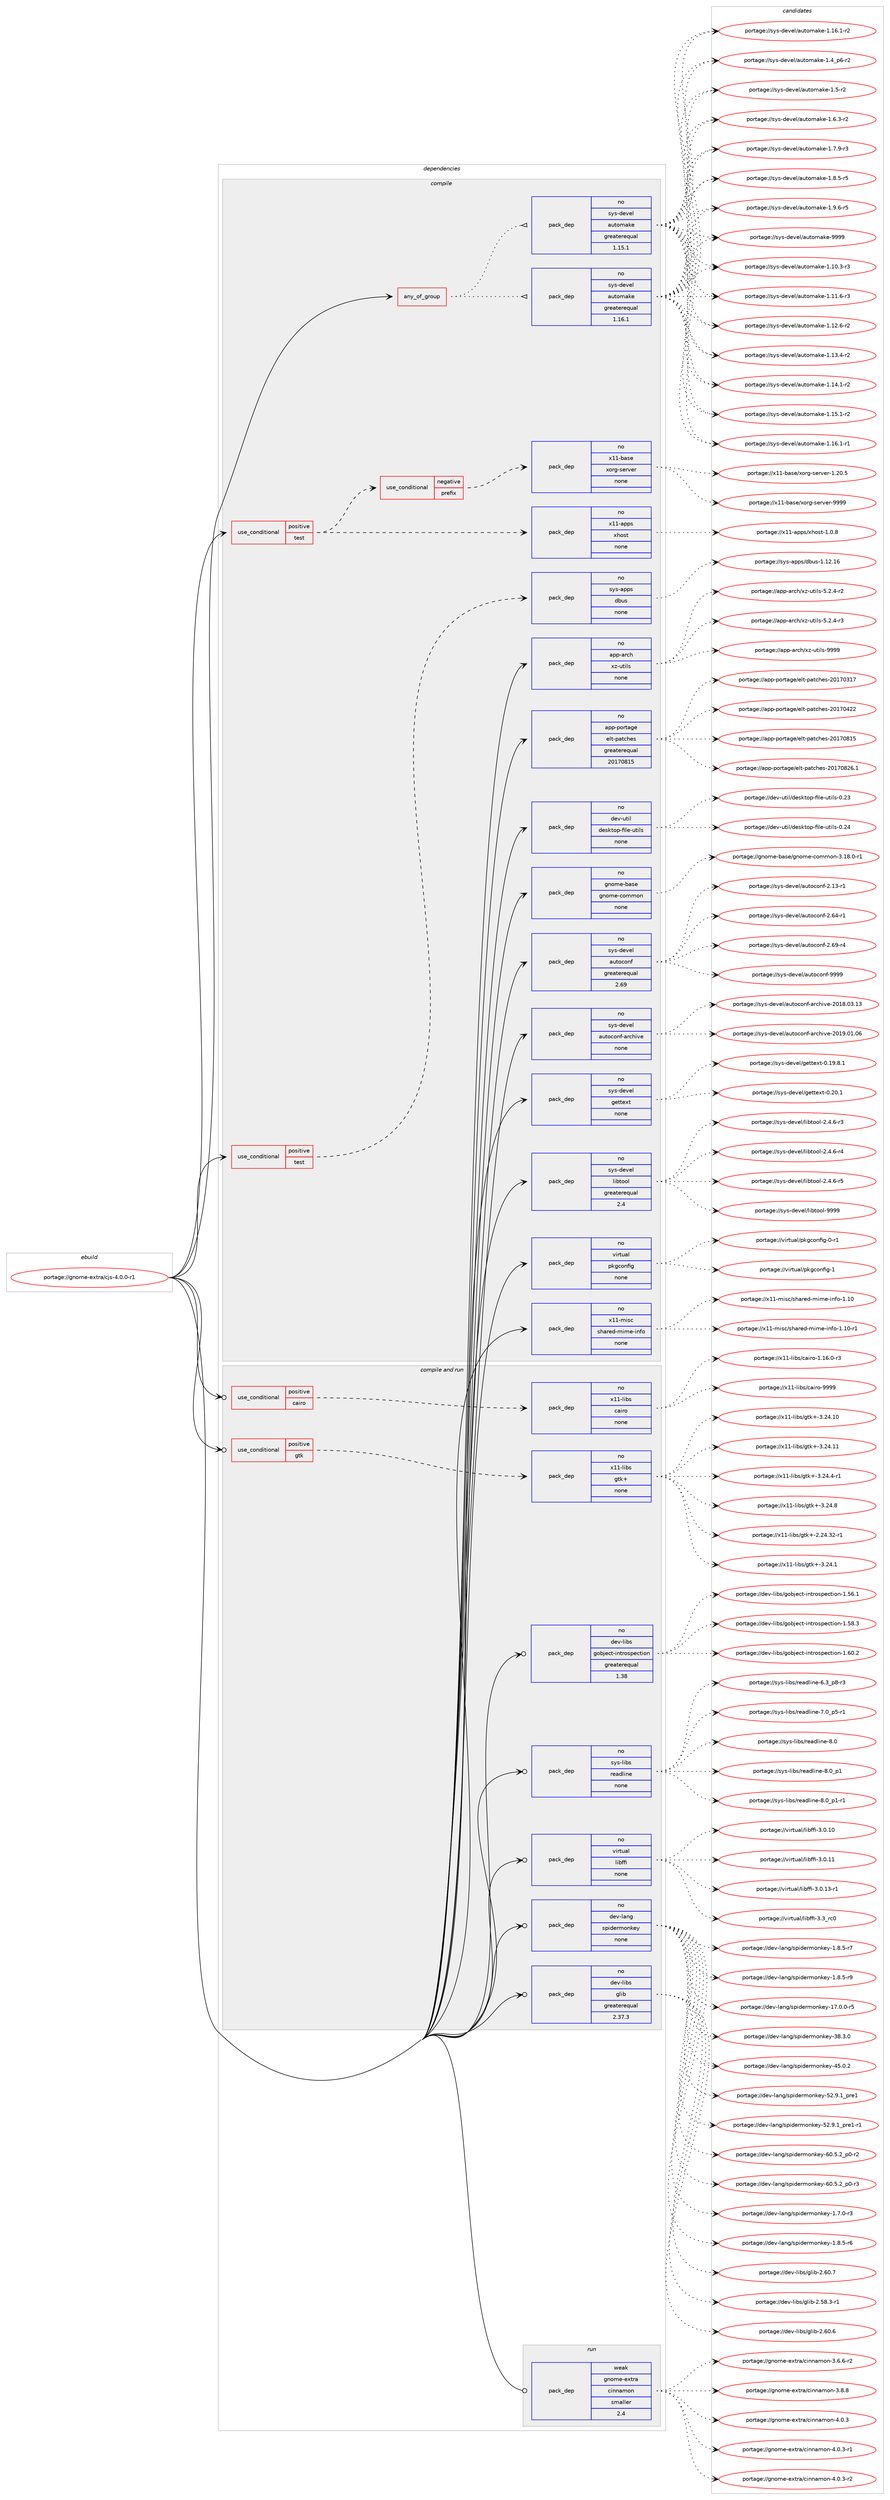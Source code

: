 digraph prolog {

# *************
# Graph options
# *************

newrank=true;
concentrate=true;
compound=true;
graph [rankdir=LR,fontname=Helvetica,fontsize=10,ranksep=1.5];#, ranksep=2.5, nodesep=0.2];
edge  [arrowhead=vee];
node  [fontname=Helvetica,fontsize=10];

# **********
# The ebuild
# **********

subgraph cluster_leftcol {
color=gray;
rank=same;
label=<<i>ebuild</i>>;
id [label="portage://gnome-extra/cjs-4.0.0-r1", color=red, width=4, href="../gnome-extra/cjs-4.0.0-r1.svg"];
}

# ****************
# The dependencies
# ****************

subgraph cluster_midcol {
color=gray;
label=<<i>dependencies</i>>;
subgraph cluster_compile {
fillcolor="#eeeeee";
style=filled;
label=<<i>compile</i>>;
subgraph any4018 {
dependency281066 [label=<<TABLE BORDER="0" CELLBORDER="1" CELLSPACING="0" CELLPADDING="4"><TR><TD CELLPADDING="10">any_of_group</TD></TR></TABLE>>, shape=none, color=red];subgraph pack202562 {
dependency281067 [label=<<TABLE BORDER="0" CELLBORDER="1" CELLSPACING="0" CELLPADDING="4" WIDTH="220"><TR><TD ROWSPAN="6" CELLPADDING="30">pack_dep</TD></TR><TR><TD WIDTH="110">no</TD></TR><TR><TD>sys-devel</TD></TR><TR><TD>automake</TD></TR><TR><TD>greaterequal</TD></TR><TR><TD>1.16.1</TD></TR></TABLE>>, shape=none, color=blue];
}
dependency281066:e -> dependency281067:w [weight=20,style="dotted",arrowhead="oinv"];
subgraph pack202563 {
dependency281068 [label=<<TABLE BORDER="0" CELLBORDER="1" CELLSPACING="0" CELLPADDING="4" WIDTH="220"><TR><TD ROWSPAN="6" CELLPADDING="30">pack_dep</TD></TR><TR><TD WIDTH="110">no</TD></TR><TR><TD>sys-devel</TD></TR><TR><TD>automake</TD></TR><TR><TD>greaterequal</TD></TR><TR><TD>1.15.1</TD></TR></TABLE>>, shape=none, color=blue];
}
dependency281066:e -> dependency281068:w [weight=20,style="dotted",arrowhead="oinv"];
}
id:e -> dependency281066:w [weight=20,style="solid",arrowhead="vee"];
subgraph cond74397 {
dependency281069 [label=<<TABLE BORDER="0" CELLBORDER="1" CELLSPACING="0" CELLPADDING="4"><TR><TD ROWSPAN="3" CELLPADDING="10">use_conditional</TD></TR><TR><TD>positive</TD></TR><TR><TD>test</TD></TR></TABLE>>, shape=none, color=red];
subgraph cond74398 {
dependency281070 [label=<<TABLE BORDER="0" CELLBORDER="1" CELLSPACING="0" CELLPADDING="4"><TR><TD ROWSPAN="3" CELLPADDING="10">use_conditional</TD></TR><TR><TD>negative</TD></TR><TR><TD>prefix</TD></TR></TABLE>>, shape=none, color=red];
subgraph pack202564 {
dependency281071 [label=<<TABLE BORDER="0" CELLBORDER="1" CELLSPACING="0" CELLPADDING="4" WIDTH="220"><TR><TD ROWSPAN="6" CELLPADDING="30">pack_dep</TD></TR><TR><TD WIDTH="110">no</TD></TR><TR><TD>x11-base</TD></TR><TR><TD>xorg-server</TD></TR><TR><TD>none</TD></TR><TR><TD></TD></TR></TABLE>>, shape=none, color=blue];
}
dependency281070:e -> dependency281071:w [weight=20,style="dashed",arrowhead="vee"];
}
dependency281069:e -> dependency281070:w [weight=20,style="dashed",arrowhead="vee"];
subgraph pack202565 {
dependency281072 [label=<<TABLE BORDER="0" CELLBORDER="1" CELLSPACING="0" CELLPADDING="4" WIDTH="220"><TR><TD ROWSPAN="6" CELLPADDING="30">pack_dep</TD></TR><TR><TD WIDTH="110">no</TD></TR><TR><TD>x11-apps</TD></TR><TR><TD>xhost</TD></TR><TR><TD>none</TD></TR><TR><TD></TD></TR></TABLE>>, shape=none, color=blue];
}
dependency281069:e -> dependency281072:w [weight=20,style="dashed",arrowhead="vee"];
}
id:e -> dependency281069:w [weight=20,style="solid",arrowhead="vee"];
subgraph cond74399 {
dependency281073 [label=<<TABLE BORDER="0" CELLBORDER="1" CELLSPACING="0" CELLPADDING="4"><TR><TD ROWSPAN="3" CELLPADDING="10">use_conditional</TD></TR><TR><TD>positive</TD></TR><TR><TD>test</TD></TR></TABLE>>, shape=none, color=red];
subgraph pack202566 {
dependency281074 [label=<<TABLE BORDER="0" CELLBORDER="1" CELLSPACING="0" CELLPADDING="4" WIDTH="220"><TR><TD ROWSPAN="6" CELLPADDING="30">pack_dep</TD></TR><TR><TD WIDTH="110">no</TD></TR><TR><TD>sys-apps</TD></TR><TR><TD>dbus</TD></TR><TR><TD>none</TD></TR><TR><TD></TD></TR></TABLE>>, shape=none, color=blue];
}
dependency281073:e -> dependency281074:w [weight=20,style="dashed",arrowhead="vee"];
}
id:e -> dependency281073:w [weight=20,style="solid",arrowhead="vee"];
subgraph pack202567 {
dependency281075 [label=<<TABLE BORDER="0" CELLBORDER="1" CELLSPACING="0" CELLPADDING="4" WIDTH="220"><TR><TD ROWSPAN="6" CELLPADDING="30">pack_dep</TD></TR><TR><TD WIDTH="110">no</TD></TR><TR><TD>app-arch</TD></TR><TR><TD>xz-utils</TD></TR><TR><TD>none</TD></TR><TR><TD></TD></TR></TABLE>>, shape=none, color=blue];
}
id:e -> dependency281075:w [weight=20,style="solid",arrowhead="vee"];
subgraph pack202568 {
dependency281076 [label=<<TABLE BORDER="0" CELLBORDER="1" CELLSPACING="0" CELLPADDING="4" WIDTH="220"><TR><TD ROWSPAN="6" CELLPADDING="30">pack_dep</TD></TR><TR><TD WIDTH="110">no</TD></TR><TR><TD>app-portage</TD></TR><TR><TD>elt-patches</TD></TR><TR><TD>greaterequal</TD></TR><TR><TD>20170815</TD></TR></TABLE>>, shape=none, color=blue];
}
id:e -> dependency281076:w [weight=20,style="solid",arrowhead="vee"];
subgraph pack202569 {
dependency281077 [label=<<TABLE BORDER="0" CELLBORDER="1" CELLSPACING="0" CELLPADDING="4" WIDTH="220"><TR><TD ROWSPAN="6" CELLPADDING="30">pack_dep</TD></TR><TR><TD WIDTH="110">no</TD></TR><TR><TD>dev-util</TD></TR><TR><TD>desktop-file-utils</TD></TR><TR><TD>none</TD></TR><TR><TD></TD></TR></TABLE>>, shape=none, color=blue];
}
id:e -> dependency281077:w [weight=20,style="solid",arrowhead="vee"];
subgraph pack202570 {
dependency281078 [label=<<TABLE BORDER="0" CELLBORDER="1" CELLSPACING="0" CELLPADDING="4" WIDTH="220"><TR><TD ROWSPAN="6" CELLPADDING="30">pack_dep</TD></TR><TR><TD WIDTH="110">no</TD></TR><TR><TD>gnome-base</TD></TR><TR><TD>gnome-common</TD></TR><TR><TD>none</TD></TR><TR><TD></TD></TR></TABLE>>, shape=none, color=blue];
}
id:e -> dependency281078:w [weight=20,style="solid",arrowhead="vee"];
subgraph pack202571 {
dependency281079 [label=<<TABLE BORDER="0" CELLBORDER="1" CELLSPACING="0" CELLPADDING="4" WIDTH="220"><TR><TD ROWSPAN="6" CELLPADDING="30">pack_dep</TD></TR><TR><TD WIDTH="110">no</TD></TR><TR><TD>sys-devel</TD></TR><TR><TD>autoconf</TD></TR><TR><TD>greaterequal</TD></TR><TR><TD>2.69</TD></TR></TABLE>>, shape=none, color=blue];
}
id:e -> dependency281079:w [weight=20,style="solid",arrowhead="vee"];
subgraph pack202572 {
dependency281080 [label=<<TABLE BORDER="0" CELLBORDER="1" CELLSPACING="0" CELLPADDING="4" WIDTH="220"><TR><TD ROWSPAN="6" CELLPADDING="30">pack_dep</TD></TR><TR><TD WIDTH="110">no</TD></TR><TR><TD>sys-devel</TD></TR><TR><TD>autoconf-archive</TD></TR><TR><TD>none</TD></TR><TR><TD></TD></TR></TABLE>>, shape=none, color=blue];
}
id:e -> dependency281080:w [weight=20,style="solid",arrowhead="vee"];
subgraph pack202573 {
dependency281081 [label=<<TABLE BORDER="0" CELLBORDER="1" CELLSPACING="0" CELLPADDING="4" WIDTH="220"><TR><TD ROWSPAN="6" CELLPADDING="30">pack_dep</TD></TR><TR><TD WIDTH="110">no</TD></TR><TR><TD>sys-devel</TD></TR><TR><TD>gettext</TD></TR><TR><TD>none</TD></TR><TR><TD></TD></TR></TABLE>>, shape=none, color=blue];
}
id:e -> dependency281081:w [weight=20,style="solid",arrowhead="vee"];
subgraph pack202574 {
dependency281082 [label=<<TABLE BORDER="0" CELLBORDER="1" CELLSPACING="0" CELLPADDING="4" WIDTH="220"><TR><TD ROWSPAN="6" CELLPADDING="30">pack_dep</TD></TR><TR><TD WIDTH="110">no</TD></TR><TR><TD>sys-devel</TD></TR><TR><TD>libtool</TD></TR><TR><TD>greaterequal</TD></TR><TR><TD>2.4</TD></TR></TABLE>>, shape=none, color=blue];
}
id:e -> dependency281082:w [weight=20,style="solid",arrowhead="vee"];
subgraph pack202575 {
dependency281083 [label=<<TABLE BORDER="0" CELLBORDER="1" CELLSPACING="0" CELLPADDING="4" WIDTH="220"><TR><TD ROWSPAN="6" CELLPADDING="30">pack_dep</TD></TR><TR><TD WIDTH="110">no</TD></TR><TR><TD>virtual</TD></TR><TR><TD>pkgconfig</TD></TR><TR><TD>none</TD></TR><TR><TD></TD></TR></TABLE>>, shape=none, color=blue];
}
id:e -> dependency281083:w [weight=20,style="solid",arrowhead="vee"];
subgraph pack202576 {
dependency281084 [label=<<TABLE BORDER="0" CELLBORDER="1" CELLSPACING="0" CELLPADDING="4" WIDTH="220"><TR><TD ROWSPAN="6" CELLPADDING="30">pack_dep</TD></TR><TR><TD WIDTH="110">no</TD></TR><TR><TD>x11-misc</TD></TR><TR><TD>shared-mime-info</TD></TR><TR><TD>none</TD></TR><TR><TD></TD></TR></TABLE>>, shape=none, color=blue];
}
id:e -> dependency281084:w [weight=20,style="solid",arrowhead="vee"];
}
subgraph cluster_compileandrun {
fillcolor="#eeeeee";
style=filled;
label=<<i>compile and run</i>>;
subgraph cond74400 {
dependency281085 [label=<<TABLE BORDER="0" CELLBORDER="1" CELLSPACING="0" CELLPADDING="4"><TR><TD ROWSPAN="3" CELLPADDING="10">use_conditional</TD></TR><TR><TD>positive</TD></TR><TR><TD>cairo</TD></TR></TABLE>>, shape=none, color=red];
subgraph pack202577 {
dependency281086 [label=<<TABLE BORDER="0" CELLBORDER="1" CELLSPACING="0" CELLPADDING="4" WIDTH="220"><TR><TD ROWSPAN="6" CELLPADDING="30">pack_dep</TD></TR><TR><TD WIDTH="110">no</TD></TR><TR><TD>x11-libs</TD></TR><TR><TD>cairo</TD></TR><TR><TD>none</TD></TR><TR><TD></TD></TR></TABLE>>, shape=none, color=blue];
}
dependency281085:e -> dependency281086:w [weight=20,style="dashed",arrowhead="vee"];
}
id:e -> dependency281085:w [weight=20,style="solid",arrowhead="odotvee"];
subgraph cond74401 {
dependency281087 [label=<<TABLE BORDER="0" CELLBORDER="1" CELLSPACING="0" CELLPADDING="4"><TR><TD ROWSPAN="3" CELLPADDING="10">use_conditional</TD></TR><TR><TD>positive</TD></TR><TR><TD>gtk</TD></TR></TABLE>>, shape=none, color=red];
subgraph pack202578 {
dependency281088 [label=<<TABLE BORDER="0" CELLBORDER="1" CELLSPACING="0" CELLPADDING="4" WIDTH="220"><TR><TD ROWSPAN="6" CELLPADDING="30">pack_dep</TD></TR><TR><TD WIDTH="110">no</TD></TR><TR><TD>x11-libs</TD></TR><TR><TD>gtk+</TD></TR><TR><TD>none</TD></TR><TR><TD></TD></TR></TABLE>>, shape=none, color=blue];
}
dependency281087:e -> dependency281088:w [weight=20,style="dashed",arrowhead="vee"];
}
id:e -> dependency281087:w [weight=20,style="solid",arrowhead="odotvee"];
subgraph pack202579 {
dependency281089 [label=<<TABLE BORDER="0" CELLBORDER="1" CELLSPACING="0" CELLPADDING="4" WIDTH="220"><TR><TD ROWSPAN="6" CELLPADDING="30">pack_dep</TD></TR><TR><TD WIDTH="110">no</TD></TR><TR><TD>dev-lang</TD></TR><TR><TD>spidermonkey</TD></TR><TR><TD>none</TD></TR><TR><TD></TD></TR></TABLE>>, shape=none, color=blue];
}
id:e -> dependency281089:w [weight=20,style="solid",arrowhead="odotvee"];
subgraph pack202580 {
dependency281090 [label=<<TABLE BORDER="0" CELLBORDER="1" CELLSPACING="0" CELLPADDING="4" WIDTH="220"><TR><TD ROWSPAN="6" CELLPADDING="30">pack_dep</TD></TR><TR><TD WIDTH="110">no</TD></TR><TR><TD>dev-libs</TD></TR><TR><TD>glib</TD></TR><TR><TD>greaterequal</TD></TR><TR><TD>2.37.3</TD></TR></TABLE>>, shape=none, color=blue];
}
id:e -> dependency281090:w [weight=20,style="solid",arrowhead="odotvee"];
subgraph pack202581 {
dependency281091 [label=<<TABLE BORDER="0" CELLBORDER="1" CELLSPACING="0" CELLPADDING="4" WIDTH="220"><TR><TD ROWSPAN="6" CELLPADDING="30">pack_dep</TD></TR><TR><TD WIDTH="110">no</TD></TR><TR><TD>dev-libs</TD></TR><TR><TD>gobject-introspection</TD></TR><TR><TD>greaterequal</TD></TR><TR><TD>1.38</TD></TR></TABLE>>, shape=none, color=blue];
}
id:e -> dependency281091:w [weight=20,style="solid",arrowhead="odotvee"];
subgraph pack202582 {
dependency281092 [label=<<TABLE BORDER="0" CELLBORDER="1" CELLSPACING="0" CELLPADDING="4" WIDTH="220"><TR><TD ROWSPAN="6" CELLPADDING="30">pack_dep</TD></TR><TR><TD WIDTH="110">no</TD></TR><TR><TD>sys-libs</TD></TR><TR><TD>readline</TD></TR><TR><TD>none</TD></TR><TR><TD></TD></TR></TABLE>>, shape=none, color=blue];
}
id:e -> dependency281092:w [weight=20,style="solid",arrowhead="odotvee"];
subgraph pack202583 {
dependency281093 [label=<<TABLE BORDER="0" CELLBORDER="1" CELLSPACING="0" CELLPADDING="4" WIDTH="220"><TR><TD ROWSPAN="6" CELLPADDING="30">pack_dep</TD></TR><TR><TD WIDTH="110">no</TD></TR><TR><TD>virtual</TD></TR><TR><TD>libffi</TD></TR><TR><TD>none</TD></TR><TR><TD></TD></TR></TABLE>>, shape=none, color=blue];
}
id:e -> dependency281093:w [weight=20,style="solid",arrowhead="odotvee"];
}
subgraph cluster_run {
fillcolor="#eeeeee";
style=filled;
label=<<i>run</i>>;
subgraph pack202584 {
dependency281094 [label=<<TABLE BORDER="0" CELLBORDER="1" CELLSPACING="0" CELLPADDING="4" WIDTH="220"><TR><TD ROWSPAN="6" CELLPADDING="30">pack_dep</TD></TR><TR><TD WIDTH="110">weak</TD></TR><TR><TD>gnome-extra</TD></TR><TR><TD>cinnamon</TD></TR><TR><TD>smaller</TD></TR><TR><TD>2.4</TD></TR></TABLE>>, shape=none, color=blue];
}
id:e -> dependency281094:w [weight=20,style="solid",arrowhead="odot"];
}
}

# **************
# The candidates
# **************

subgraph cluster_choices {
rank=same;
color=gray;
label=<<i>candidates</i>>;

subgraph choice202562 {
color=black;
nodesep=1;
choiceportage11512111545100101118101108479711711611110997107101454946494846514511451 [label="portage://sys-devel/automake-1.10.3-r3", color=red, width=4,href="../sys-devel/automake-1.10.3-r3.svg"];
choiceportage11512111545100101118101108479711711611110997107101454946494946544511451 [label="portage://sys-devel/automake-1.11.6-r3", color=red, width=4,href="../sys-devel/automake-1.11.6-r3.svg"];
choiceportage11512111545100101118101108479711711611110997107101454946495046544511450 [label="portage://sys-devel/automake-1.12.6-r2", color=red, width=4,href="../sys-devel/automake-1.12.6-r2.svg"];
choiceportage11512111545100101118101108479711711611110997107101454946495146524511450 [label="portage://sys-devel/automake-1.13.4-r2", color=red, width=4,href="../sys-devel/automake-1.13.4-r2.svg"];
choiceportage11512111545100101118101108479711711611110997107101454946495246494511450 [label="portage://sys-devel/automake-1.14.1-r2", color=red, width=4,href="../sys-devel/automake-1.14.1-r2.svg"];
choiceportage11512111545100101118101108479711711611110997107101454946495346494511450 [label="portage://sys-devel/automake-1.15.1-r2", color=red, width=4,href="../sys-devel/automake-1.15.1-r2.svg"];
choiceportage11512111545100101118101108479711711611110997107101454946495446494511449 [label="portage://sys-devel/automake-1.16.1-r1", color=red, width=4,href="../sys-devel/automake-1.16.1-r1.svg"];
choiceportage11512111545100101118101108479711711611110997107101454946495446494511450 [label="portage://sys-devel/automake-1.16.1-r2", color=red, width=4,href="../sys-devel/automake-1.16.1-r2.svg"];
choiceportage115121115451001011181011084797117116111109971071014549465295112544511450 [label="portage://sys-devel/automake-1.4_p6-r2", color=red, width=4,href="../sys-devel/automake-1.4_p6-r2.svg"];
choiceportage11512111545100101118101108479711711611110997107101454946534511450 [label="portage://sys-devel/automake-1.5-r2", color=red, width=4,href="../sys-devel/automake-1.5-r2.svg"];
choiceportage115121115451001011181011084797117116111109971071014549465446514511450 [label="portage://sys-devel/automake-1.6.3-r2", color=red, width=4,href="../sys-devel/automake-1.6.3-r2.svg"];
choiceportage115121115451001011181011084797117116111109971071014549465546574511451 [label="portage://sys-devel/automake-1.7.9-r3", color=red, width=4,href="../sys-devel/automake-1.7.9-r3.svg"];
choiceportage115121115451001011181011084797117116111109971071014549465646534511453 [label="portage://sys-devel/automake-1.8.5-r5", color=red, width=4,href="../sys-devel/automake-1.8.5-r5.svg"];
choiceportage115121115451001011181011084797117116111109971071014549465746544511453 [label="portage://sys-devel/automake-1.9.6-r5", color=red, width=4,href="../sys-devel/automake-1.9.6-r5.svg"];
choiceportage115121115451001011181011084797117116111109971071014557575757 [label="portage://sys-devel/automake-9999", color=red, width=4,href="../sys-devel/automake-9999.svg"];
dependency281067:e -> choiceportage11512111545100101118101108479711711611110997107101454946494846514511451:w [style=dotted,weight="100"];
dependency281067:e -> choiceportage11512111545100101118101108479711711611110997107101454946494946544511451:w [style=dotted,weight="100"];
dependency281067:e -> choiceportage11512111545100101118101108479711711611110997107101454946495046544511450:w [style=dotted,weight="100"];
dependency281067:e -> choiceportage11512111545100101118101108479711711611110997107101454946495146524511450:w [style=dotted,weight="100"];
dependency281067:e -> choiceportage11512111545100101118101108479711711611110997107101454946495246494511450:w [style=dotted,weight="100"];
dependency281067:e -> choiceportage11512111545100101118101108479711711611110997107101454946495346494511450:w [style=dotted,weight="100"];
dependency281067:e -> choiceportage11512111545100101118101108479711711611110997107101454946495446494511449:w [style=dotted,weight="100"];
dependency281067:e -> choiceportage11512111545100101118101108479711711611110997107101454946495446494511450:w [style=dotted,weight="100"];
dependency281067:e -> choiceportage115121115451001011181011084797117116111109971071014549465295112544511450:w [style=dotted,weight="100"];
dependency281067:e -> choiceportage11512111545100101118101108479711711611110997107101454946534511450:w [style=dotted,weight="100"];
dependency281067:e -> choiceportage115121115451001011181011084797117116111109971071014549465446514511450:w [style=dotted,weight="100"];
dependency281067:e -> choiceportage115121115451001011181011084797117116111109971071014549465546574511451:w [style=dotted,weight="100"];
dependency281067:e -> choiceportage115121115451001011181011084797117116111109971071014549465646534511453:w [style=dotted,weight="100"];
dependency281067:e -> choiceportage115121115451001011181011084797117116111109971071014549465746544511453:w [style=dotted,weight="100"];
dependency281067:e -> choiceportage115121115451001011181011084797117116111109971071014557575757:w [style=dotted,weight="100"];
}
subgraph choice202563 {
color=black;
nodesep=1;
choiceportage11512111545100101118101108479711711611110997107101454946494846514511451 [label="portage://sys-devel/automake-1.10.3-r3", color=red, width=4,href="../sys-devel/automake-1.10.3-r3.svg"];
choiceportage11512111545100101118101108479711711611110997107101454946494946544511451 [label="portage://sys-devel/automake-1.11.6-r3", color=red, width=4,href="../sys-devel/automake-1.11.6-r3.svg"];
choiceportage11512111545100101118101108479711711611110997107101454946495046544511450 [label="portage://sys-devel/automake-1.12.6-r2", color=red, width=4,href="../sys-devel/automake-1.12.6-r2.svg"];
choiceportage11512111545100101118101108479711711611110997107101454946495146524511450 [label="portage://sys-devel/automake-1.13.4-r2", color=red, width=4,href="../sys-devel/automake-1.13.4-r2.svg"];
choiceportage11512111545100101118101108479711711611110997107101454946495246494511450 [label="portage://sys-devel/automake-1.14.1-r2", color=red, width=4,href="../sys-devel/automake-1.14.1-r2.svg"];
choiceportage11512111545100101118101108479711711611110997107101454946495346494511450 [label="portage://sys-devel/automake-1.15.1-r2", color=red, width=4,href="../sys-devel/automake-1.15.1-r2.svg"];
choiceportage11512111545100101118101108479711711611110997107101454946495446494511449 [label="portage://sys-devel/automake-1.16.1-r1", color=red, width=4,href="../sys-devel/automake-1.16.1-r1.svg"];
choiceportage11512111545100101118101108479711711611110997107101454946495446494511450 [label="portage://sys-devel/automake-1.16.1-r2", color=red, width=4,href="../sys-devel/automake-1.16.1-r2.svg"];
choiceportage115121115451001011181011084797117116111109971071014549465295112544511450 [label="portage://sys-devel/automake-1.4_p6-r2", color=red, width=4,href="../sys-devel/automake-1.4_p6-r2.svg"];
choiceportage11512111545100101118101108479711711611110997107101454946534511450 [label="portage://sys-devel/automake-1.5-r2", color=red, width=4,href="../sys-devel/automake-1.5-r2.svg"];
choiceportage115121115451001011181011084797117116111109971071014549465446514511450 [label="portage://sys-devel/automake-1.6.3-r2", color=red, width=4,href="../sys-devel/automake-1.6.3-r2.svg"];
choiceportage115121115451001011181011084797117116111109971071014549465546574511451 [label="portage://sys-devel/automake-1.7.9-r3", color=red, width=4,href="../sys-devel/automake-1.7.9-r3.svg"];
choiceportage115121115451001011181011084797117116111109971071014549465646534511453 [label="portage://sys-devel/automake-1.8.5-r5", color=red, width=4,href="../sys-devel/automake-1.8.5-r5.svg"];
choiceportage115121115451001011181011084797117116111109971071014549465746544511453 [label="portage://sys-devel/automake-1.9.6-r5", color=red, width=4,href="../sys-devel/automake-1.9.6-r5.svg"];
choiceportage115121115451001011181011084797117116111109971071014557575757 [label="portage://sys-devel/automake-9999", color=red, width=4,href="../sys-devel/automake-9999.svg"];
dependency281068:e -> choiceportage11512111545100101118101108479711711611110997107101454946494846514511451:w [style=dotted,weight="100"];
dependency281068:e -> choiceportage11512111545100101118101108479711711611110997107101454946494946544511451:w [style=dotted,weight="100"];
dependency281068:e -> choiceportage11512111545100101118101108479711711611110997107101454946495046544511450:w [style=dotted,weight="100"];
dependency281068:e -> choiceportage11512111545100101118101108479711711611110997107101454946495146524511450:w [style=dotted,weight="100"];
dependency281068:e -> choiceportage11512111545100101118101108479711711611110997107101454946495246494511450:w [style=dotted,weight="100"];
dependency281068:e -> choiceportage11512111545100101118101108479711711611110997107101454946495346494511450:w [style=dotted,weight="100"];
dependency281068:e -> choiceportage11512111545100101118101108479711711611110997107101454946495446494511449:w [style=dotted,weight="100"];
dependency281068:e -> choiceportage11512111545100101118101108479711711611110997107101454946495446494511450:w [style=dotted,weight="100"];
dependency281068:e -> choiceportage115121115451001011181011084797117116111109971071014549465295112544511450:w [style=dotted,weight="100"];
dependency281068:e -> choiceportage11512111545100101118101108479711711611110997107101454946534511450:w [style=dotted,weight="100"];
dependency281068:e -> choiceportage115121115451001011181011084797117116111109971071014549465446514511450:w [style=dotted,weight="100"];
dependency281068:e -> choiceportage115121115451001011181011084797117116111109971071014549465546574511451:w [style=dotted,weight="100"];
dependency281068:e -> choiceportage115121115451001011181011084797117116111109971071014549465646534511453:w [style=dotted,weight="100"];
dependency281068:e -> choiceportage115121115451001011181011084797117116111109971071014549465746544511453:w [style=dotted,weight="100"];
dependency281068:e -> choiceportage115121115451001011181011084797117116111109971071014557575757:w [style=dotted,weight="100"];
}
subgraph choice202564 {
color=black;
nodesep=1;
choiceportage1204949459897115101471201111141034511510111411810111445494650484653 [label="portage://x11-base/xorg-server-1.20.5", color=red, width=4,href="../x11-base/xorg-server-1.20.5.svg"];
choiceportage120494945989711510147120111114103451151011141181011144557575757 [label="portage://x11-base/xorg-server-9999", color=red, width=4,href="../x11-base/xorg-server-9999.svg"];
dependency281071:e -> choiceportage1204949459897115101471201111141034511510111411810111445494650484653:w [style=dotted,weight="100"];
dependency281071:e -> choiceportage120494945989711510147120111114103451151011141181011144557575757:w [style=dotted,weight="100"];
}
subgraph choice202565 {
color=black;
nodesep=1;
choiceportage1204949459711211211547120104111115116454946484656 [label="portage://x11-apps/xhost-1.0.8", color=red, width=4,href="../x11-apps/xhost-1.0.8.svg"];
dependency281072:e -> choiceportage1204949459711211211547120104111115116454946484656:w [style=dotted,weight="100"];
}
subgraph choice202566 {
color=black;
nodesep=1;
choiceportage115121115459711211211547100981171154549464950464954 [label="portage://sys-apps/dbus-1.12.16", color=red, width=4,href="../sys-apps/dbus-1.12.16.svg"];
dependency281074:e -> choiceportage115121115459711211211547100981171154549464950464954:w [style=dotted,weight="100"];
}
subgraph choice202567 {
color=black;
nodesep=1;
choiceportage9711211245971149910447120122451171161051081154553465046524511450 [label="portage://app-arch/xz-utils-5.2.4-r2", color=red, width=4,href="../app-arch/xz-utils-5.2.4-r2.svg"];
choiceportage9711211245971149910447120122451171161051081154553465046524511451 [label="portage://app-arch/xz-utils-5.2.4-r3", color=red, width=4,href="../app-arch/xz-utils-5.2.4-r3.svg"];
choiceportage9711211245971149910447120122451171161051081154557575757 [label="portage://app-arch/xz-utils-9999", color=red, width=4,href="../app-arch/xz-utils-9999.svg"];
dependency281075:e -> choiceportage9711211245971149910447120122451171161051081154553465046524511450:w [style=dotted,weight="100"];
dependency281075:e -> choiceportage9711211245971149910447120122451171161051081154553465046524511451:w [style=dotted,weight="100"];
dependency281075:e -> choiceportage9711211245971149910447120122451171161051081154557575757:w [style=dotted,weight="100"];
}
subgraph choice202568 {
color=black;
nodesep=1;
choiceportage97112112451121111141169710310147101108116451129711699104101115455048495548514955 [label="portage://app-portage/elt-patches-20170317", color=red, width=4,href="../app-portage/elt-patches-20170317.svg"];
choiceportage97112112451121111141169710310147101108116451129711699104101115455048495548525050 [label="portage://app-portage/elt-patches-20170422", color=red, width=4,href="../app-portage/elt-patches-20170422.svg"];
choiceportage97112112451121111141169710310147101108116451129711699104101115455048495548564953 [label="portage://app-portage/elt-patches-20170815", color=red, width=4,href="../app-portage/elt-patches-20170815.svg"];
choiceportage971121124511211111411697103101471011081164511297116991041011154550484955485650544649 [label="portage://app-portage/elt-patches-20170826.1", color=red, width=4,href="../app-portage/elt-patches-20170826.1.svg"];
dependency281076:e -> choiceportage97112112451121111141169710310147101108116451129711699104101115455048495548514955:w [style=dotted,weight="100"];
dependency281076:e -> choiceportage97112112451121111141169710310147101108116451129711699104101115455048495548525050:w [style=dotted,weight="100"];
dependency281076:e -> choiceportage97112112451121111141169710310147101108116451129711699104101115455048495548564953:w [style=dotted,weight="100"];
dependency281076:e -> choiceportage971121124511211111411697103101471011081164511297116991041011154550484955485650544649:w [style=dotted,weight="100"];
}
subgraph choice202569 {
color=black;
nodesep=1;
choiceportage100101118451171161051084710010111510711611111245102105108101451171161051081154548465051 [label="portage://dev-util/desktop-file-utils-0.23", color=red, width=4,href="../dev-util/desktop-file-utils-0.23.svg"];
choiceportage100101118451171161051084710010111510711611111245102105108101451171161051081154548465052 [label="portage://dev-util/desktop-file-utils-0.24", color=red, width=4,href="../dev-util/desktop-file-utils-0.24.svg"];
dependency281077:e -> choiceportage100101118451171161051084710010111510711611111245102105108101451171161051081154548465051:w [style=dotted,weight="100"];
dependency281077:e -> choiceportage100101118451171161051084710010111510711611111245102105108101451171161051081154548465052:w [style=dotted,weight="100"];
}
subgraph choice202570 {
color=black;
nodesep=1;
choiceportage103110111109101459897115101471031101111091014599111109109111110455146495646484511449 [label="portage://gnome-base/gnome-common-3.18.0-r1", color=red, width=4,href="../gnome-base/gnome-common-3.18.0-r1.svg"];
dependency281078:e -> choiceportage103110111109101459897115101471031101111091014599111109109111110455146495646484511449:w [style=dotted,weight="100"];
}
subgraph choice202571 {
color=black;
nodesep=1;
choiceportage1151211154510010111810110847971171161119911111010245504649514511449 [label="portage://sys-devel/autoconf-2.13-r1", color=red, width=4,href="../sys-devel/autoconf-2.13-r1.svg"];
choiceportage1151211154510010111810110847971171161119911111010245504654524511449 [label="portage://sys-devel/autoconf-2.64-r1", color=red, width=4,href="../sys-devel/autoconf-2.64-r1.svg"];
choiceportage1151211154510010111810110847971171161119911111010245504654574511452 [label="portage://sys-devel/autoconf-2.69-r4", color=red, width=4,href="../sys-devel/autoconf-2.69-r4.svg"];
choiceportage115121115451001011181011084797117116111991111101024557575757 [label="portage://sys-devel/autoconf-9999", color=red, width=4,href="../sys-devel/autoconf-9999.svg"];
dependency281079:e -> choiceportage1151211154510010111810110847971171161119911111010245504649514511449:w [style=dotted,weight="100"];
dependency281079:e -> choiceportage1151211154510010111810110847971171161119911111010245504654524511449:w [style=dotted,weight="100"];
dependency281079:e -> choiceportage1151211154510010111810110847971171161119911111010245504654574511452:w [style=dotted,weight="100"];
dependency281079:e -> choiceportage115121115451001011181011084797117116111991111101024557575757:w [style=dotted,weight="100"];
}
subgraph choice202572 {
color=black;
nodesep=1;
choiceportage115121115451001011181011084797117116111991111101024597114991041051181014550484956464851464951 [label="portage://sys-devel/autoconf-archive-2018.03.13", color=red, width=4,href="../sys-devel/autoconf-archive-2018.03.13.svg"];
choiceportage115121115451001011181011084797117116111991111101024597114991041051181014550484957464849464854 [label="portage://sys-devel/autoconf-archive-2019.01.06", color=red, width=4,href="../sys-devel/autoconf-archive-2019.01.06.svg"];
dependency281080:e -> choiceportage115121115451001011181011084797117116111991111101024597114991041051181014550484956464851464951:w [style=dotted,weight="100"];
dependency281080:e -> choiceportage115121115451001011181011084797117116111991111101024597114991041051181014550484957464849464854:w [style=dotted,weight="100"];
}
subgraph choice202573 {
color=black;
nodesep=1;
choiceportage1151211154510010111810110847103101116116101120116454846495746564649 [label="portage://sys-devel/gettext-0.19.8.1", color=red, width=4,href="../sys-devel/gettext-0.19.8.1.svg"];
choiceportage115121115451001011181011084710310111611610112011645484650484649 [label="portage://sys-devel/gettext-0.20.1", color=red, width=4,href="../sys-devel/gettext-0.20.1.svg"];
dependency281081:e -> choiceportage1151211154510010111810110847103101116116101120116454846495746564649:w [style=dotted,weight="100"];
dependency281081:e -> choiceportage115121115451001011181011084710310111611610112011645484650484649:w [style=dotted,weight="100"];
}
subgraph choice202574 {
color=black;
nodesep=1;
choiceportage1151211154510010111810110847108105981161111111084550465246544511451 [label="portage://sys-devel/libtool-2.4.6-r3", color=red, width=4,href="../sys-devel/libtool-2.4.6-r3.svg"];
choiceportage1151211154510010111810110847108105981161111111084550465246544511452 [label="portage://sys-devel/libtool-2.4.6-r4", color=red, width=4,href="../sys-devel/libtool-2.4.6-r4.svg"];
choiceportage1151211154510010111810110847108105981161111111084550465246544511453 [label="portage://sys-devel/libtool-2.4.6-r5", color=red, width=4,href="../sys-devel/libtool-2.4.6-r5.svg"];
choiceportage1151211154510010111810110847108105981161111111084557575757 [label="portage://sys-devel/libtool-9999", color=red, width=4,href="../sys-devel/libtool-9999.svg"];
dependency281082:e -> choiceportage1151211154510010111810110847108105981161111111084550465246544511451:w [style=dotted,weight="100"];
dependency281082:e -> choiceportage1151211154510010111810110847108105981161111111084550465246544511452:w [style=dotted,weight="100"];
dependency281082:e -> choiceportage1151211154510010111810110847108105981161111111084550465246544511453:w [style=dotted,weight="100"];
dependency281082:e -> choiceportage1151211154510010111810110847108105981161111111084557575757:w [style=dotted,weight="100"];
}
subgraph choice202575 {
color=black;
nodesep=1;
choiceportage11810511411611797108471121071039911111010210510345484511449 [label="portage://virtual/pkgconfig-0-r1", color=red, width=4,href="../virtual/pkgconfig-0-r1.svg"];
choiceportage1181051141161179710847112107103991111101021051034549 [label="portage://virtual/pkgconfig-1", color=red, width=4,href="../virtual/pkgconfig-1.svg"];
dependency281083:e -> choiceportage11810511411611797108471121071039911111010210510345484511449:w [style=dotted,weight="100"];
dependency281083:e -> choiceportage1181051141161179710847112107103991111101021051034549:w [style=dotted,weight="100"];
}
subgraph choice202576 {
color=black;
nodesep=1;
choiceportage12049494510910511599471151049711410110045109105109101451051101021114549464948 [label="portage://x11-misc/shared-mime-info-1.10", color=red, width=4,href="../x11-misc/shared-mime-info-1.10.svg"];
choiceportage120494945109105115994711510497114101100451091051091014510511010211145494649484511449 [label="portage://x11-misc/shared-mime-info-1.10-r1", color=red, width=4,href="../x11-misc/shared-mime-info-1.10-r1.svg"];
dependency281084:e -> choiceportage12049494510910511599471151049711410110045109105109101451051101021114549464948:w [style=dotted,weight="100"];
dependency281084:e -> choiceportage120494945109105115994711510497114101100451091051091014510511010211145494649484511449:w [style=dotted,weight="100"];
}
subgraph choice202577 {
color=black;
nodesep=1;
choiceportage12049494510810598115479997105114111454946495446484511451 [label="portage://x11-libs/cairo-1.16.0-r3", color=red, width=4,href="../x11-libs/cairo-1.16.0-r3.svg"];
choiceportage120494945108105981154799971051141114557575757 [label="portage://x11-libs/cairo-9999", color=red, width=4,href="../x11-libs/cairo-9999.svg"];
dependency281086:e -> choiceportage12049494510810598115479997105114111454946495446484511451:w [style=dotted,weight="100"];
dependency281086:e -> choiceportage120494945108105981154799971051141114557575757:w [style=dotted,weight="100"];
}
subgraph choice202578 {
color=black;
nodesep=1;
choiceportage12049494510810598115471031161074345504650524651504511449 [label="portage://x11-libs/gtk+-2.24.32-r1", color=red, width=4,href="../x11-libs/gtk+-2.24.32-r1.svg"];
choiceportage12049494510810598115471031161074345514650524649 [label="portage://x11-libs/gtk+-3.24.1", color=red, width=4,href="../x11-libs/gtk+-3.24.1.svg"];
choiceportage1204949451081059811547103116107434551465052464948 [label="portage://x11-libs/gtk+-3.24.10", color=red, width=4,href="../x11-libs/gtk+-3.24.10.svg"];
choiceportage1204949451081059811547103116107434551465052464949 [label="portage://x11-libs/gtk+-3.24.11", color=red, width=4,href="../x11-libs/gtk+-3.24.11.svg"];
choiceportage120494945108105981154710311610743455146505246524511449 [label="portage://x11-libs/gtk+-3.24.4-r1", color=red, width=4,href="../x11-libs/gtk+-3.24.4-r1.svg"];
choiceportage12049494510810598115471031161074345514650524656 [label="portage://x11-libs/gtk+-3.24.8", color=red, width=4,href="../x11-libs/gtk+-3.24.8.svg"];
dependency281088:e -> choiceportage12049494510810598115471031161074345504650524651504511449:w [style=dotted,weight="100"];
dependency281088:e -> choiceportage12049494510810598115471031161074345514650524649:w [style=dotted,weight="100"];
dependency281088:e -> choiceportage1204949451081059811547103116107434551465052464948:w [style=dotted,weight="100"];
dependency281088:e -> choiceportage1204949451081059811547103116107434551465052464949:w [style=dotted,weight="100"];
dependency281088:e -> choiceportage120494945108105981154710311610743455146505246524511449:w [style=dotted,weight="100"];
dependency281088:e -> choiceportage12049494510810598115471031161074345514650524656:w [style=dotted,weight="100"];
}
subgraph choice202579 {
color=black;
nodesep=1;
choiceportage1001011184510897110103471151121051001011141091111101071011214549465546484511451 [label="portage://dev-lang/spidermonkey-1.7.0-r3", color=red, width=4,href="../dev-lang/spidermonkey-1.7.0-r3.svg"];
choiceportage1001011184510897110103471151121051001011141091111101071011214549465646534511454 [label="portage://dev-lang/spidermonkey-1.8.5-r6", color=red, width=4,href="../dev-lang/spidermonkey-1.8.5-r6.svg"];
choiceportage1001011184510897110103471151121051001011141091111101071011214549465646534511455 [label="portage://dev-lang/spidermonkey-1.8.5-r7", color=red, width=4,href="../dev-lang/spidermonkey-1.8.5-r7.svg"];
choiceportage1001011184510897110103471151121051001011141091111101071011214549465646534511457 [label="portage://dev-lang/spidermonkey-1.8.5-r9", color=red, width=4,href="../dev-lang/spidermonkey-1.8.5-r9.svg"];
choiceportage100101118451089711010347115112105100101114109111110107101121454955464846484511453 [label="portage://dev-lang/spidermonkey-17.0.0-r5", color=red, width=4,href="../dev-lang/spidermonkey-17.0.0-r5.svg"];
choiceportage10010111845108971101034711511210510010111410911111010710112145515646514648 [label="portage://dev-lang/spidermonkey-38.3.0", color=red, width=4,href="../dev-lang/spidermonkey-38.3.0.svg"];
choiceportage10010111845108971101034711511210510010111410911111010710112145525346484650 [label="portage://dev-lang/spidermonkey-45.0.2", color=red, width=4,href="../dev-lang/spidermonkey-45.0.2.svg"];
choiceportage100101118451089711010347115112105100101114109111110107101121455350465746499511211410149 [label="portage://dev-lang/spidermonkey-52.9.1_pre1", color=red, width=4,href="../dev-lang/spidermonkey-52.9.1_pre1.svg"];
choiceportage1001011184510897110103471151121051001011141091111101071011214553504657464995112114101494511449 [label="portage://dev-lang/spidermonkey-52.9.1_pre1-r1", color=red, width=4,href="../dev-lang/spidermonkey-52.9.1_pre1-r1.svg"];
choiceportage1001011184510897110103471151121051001011141091111101071011214554484653465095112484511450 [label="portage://dev-lang/spidermonkey-60.5.2_p0-r2", color=red, width=4,href="../dev-lang/spidermonkey-60.5.2_p0-r2.svg"];
choiceportage1001011184510897110103471151121051001011141091111101071011214554484653465095112484511451 [label="portage://dev-lang/spidermonkey-60.5.2_p0-r3", color=red, width=4,href="../dev-lang/spidermonkey-60.5.2_p0-r3.svg"];
dependency281089:e -> choiceportage1001011184510897110103471151121051001011141091111101071011214549465546484511451:w [style=dotted,weight="100"];
dependency281089:e -> choiceportage1001011184510897110103471151121051001011141091111101071011214549465646534511454:w [style=dotted,weight="100"];
dependency281089:e -> choiceportage1001011184510897110103471151121051001011141091111101071011214549465646534511455:w [style=dotted,weight="100"];
dependency281089:e -> choiceportage1001011184510897110103471151121051001011141091111101071011214549465646534511457:w [style=dotted,weight="100"];
dependency281089:e -> choiceportage100101118451089711010347115112105100101114109111110107101121454955464846484511453:w [style=dotted,weight="100"];
dependency281089:e -> choiceportage10010111845108971101034711511210510010111410911111010710112145515646514648:w [style=dotted,weight="100"];
dependency281089:e -> choiceportage10010111845108971101034711511210510010111410911111010710112145525346484650:w [style=dotted,weight="100"];
dependency281089:e -> choiceportage100101118451089711010347115112105100101114109111110107101121455350465746499511211410149:w [style=dotted,weight="100"];
dependency281089:e -> choiceportage1001011184510897110103471151121051001011141091111101071011214553504657464995112114101494511449:w [style=dotted,weight="100"];
dependency281089:e -> choiceportage1001011184510897110103471151121051001011141091111101071011214554484653465095112484511450:w [style=dotted,weight="100"];
dependency281089:e -> choiceportage1001011184510897110103471151121051001011141091111101071011214554484653465095112484511451:w [style=dotted,weight="100"];
}
subgraph choice202580 {
color=black;
nodesep=1;
choiceportage10010111845108105981154710310810598455046535646514511449 [label="portage://dev-libs/glib-2.58.3-r1", color=red, width=4,href="../dev-libs/glib-2.58.3-r1.svg"];
choiceportage1001011184510810598115471031081059845504654484654 [label="portage://dev-libs/glib-2.60.6", color=red, width=4,href="../dev-libs/glib-2.60.6.svg"];
choiceportage1001011184510810598115471031081059845504654484655 [label="portage://dev-libs/glib-2.60.7", color=red, width=4,href="../dev-libs/glib-2.60.7.svg"];
dependency281090:e -> choiceportage10010111845108105981154710310810598455046535646514511449:w [style=dotted,weight="100"];
dependency281090:e -> choiceportage1001011184510810598115471031081059845504654484654:w [style=dotted,weight="100"];
dependency281090:e -> choiceportage1001011184510810598115471031081059845504654484655:w [style=dotted,weight="100"];
}
subgraph choice202581 {
color=black;
nodesep=1;
choiceportage1001011184510810598115471031119810610199116451051101161141111151121019911610511111045494653544649 [label="portage://dev-libs/gobject-introspection-1.56.1", color=red, width=4,href="../dev-libs/gobject-introspection-1.56.1.svg"];
choiceportage1001011184510810598115471031119810610199116451051101161141111151121019911610511111045494653564651 [label="portage://dev-libs/gobject-introspection-1.58.3", color=red, width=4,href="../dev-libs/gobject-introspection-1.58.3.svg"];
choiceportage1001011184510810598115471031119810610199116451051101161141111151121019911610511111045494654484650 [label="portage://dev-libs/gobject-introspection-1.60.2", color=red, width=4,href="../dev-libs/gobject-introspection-1.60.2.svg"];
dependency281091:e -> choiceportage1001011184510810598115471031119810610199116451051101161141111151121019911610511111045494653544649:w [style=dotted,weight="100"];
dependency281091:e -> choiceportage1001011184510810598115471031119810610199116451051101161141111151121019911610511111045494653564651:w [style=dotted,weight="100"];
dependency281091:e -> choiceportage1001011184510810598115471031119810610199116451051101161141111151121019911610511111045494654484650:w [style=dotted,weight="100"];
}
subgraph choice202582 {
color=black;
nodesep=1;
choiceportage115121115451081059811547114101971001081051101014554465195112564511451 [label="portage://sys-libs/readline-6.3_p8-r3", color=red, width=4,href="../sys-libs/readline-6.3_p8-r3.svg"];
choiceportage115121115451081059811547114101971001081051101014555464895112534511449 [label="portage://sys-libs/readline-7.0_p5-r1", color=red, width=4,href="../sys-libs/readline-7.0_p5-r1.svg"];
choiceportage1151211154510810598115471141019710010810511010145564648 [label="portage://sys-libs/readline-8.0", color=red, width=4,href="../sys-libs/readline-8.0.svg"];
choiceportage11512111545108105981154711410197100108105110101455646489511249 [label="portage://sys-libs/readline-8.0_p1", color=red, width=4,href="../sys-libs/readline-8.0_p1.svg"];
choiceportage115121115451081059811547114101971001081051101014556464895112494511449 [label="portage://sys-libs/readline-8.0_p1-r1", color=red, width=4,href="../sys-libs/readline-8.0_p1-r1.svg"];
dependency281092:e -> choiceportage115121115451081059811547114101971001081051101014554465195112564511451:w [style=dotted,weight="100"];
dependency281092:e -> choiceportage115121115451081059811547114101971001081051101014555464895112534511449:w [style=dotted,weight="100"];
dependency281092:e -> choiceportage1151211154510810598115471141019710010810511010145564648:w [style=dotted,weight="100"];
dependency281092:e -> choiceportage11512111545108105981154711410197100108105110101455646489511249:w [style=dotted,weight="100"];
dependency281092:e -> choiceportage115121115451081059811547114101971001081051101014556464895112494511449:w [style=dotted,weight="100"];
}
subgraph choice202583 {
color=black;
nodesep=1;
choiceportage11810511411611797108471081059810210210545514648464948 [label="portage://virtual/libffi-3.0.10", color=red, width=4,href="../virtual/libffi-3.0.10.svg"];
choiceportage11810511411611797108471081059810210210545514648464949 [label="portage://virtual/libffi-3.0.11", color=red, width=4,href="../virtual/libffi-3.0.11.svg"];
choiceportage118105114116117971084710810598102102105455146484649514511449 [label="portage://virtual/libffi-3.0.13-r1", color=red, width=4,href="../virtual/libffi-3.0.13-r1.svg"];
choiceportage11810511411611797108471081059810210210545514651951149948 [label="portage://virtual/libffi-3.3_rc0", color=red, width=4,href="../virtual/libffi-3.3_rc0.svg"];
dependency281093:e -> choiceportage11810511411611797108471081059810210210545514648464948:w [style=dotted,weight="100"];
dependency281093:e -> choiceportage11810511411611797108471081059810210210545514648464949:w [style=dotted,weight="100"];
dependency281093:e -> choiceportage118105114116117971084710810598102102105455146484649514511449:w [style=dotted,weight="100"];
dependency281093:e -> choiceportage11810511411611797108471081059810210210545514651951149948:w [style=dotted,weight="100"];
}
subgraph choice202584 {
color=black;
nodesep=1;
choiceportage10311011110910145101120116114974799105110110971091111104551465446544511450 [label="portage://gnome-extra/cinnamon-3.6.6-r2", color=red, width=4,href="../gnome-extra/cinnamon-3.6.6-r2.svg"];
choiceportage1031101111091014510112011611497479910511011097109111110455146564656 [label="portage://gnome-extra/cinnamon-3.8.8", color=red, width=4,href="../gnome-extra/cinnamon-3.8.8.svg"];
choiceportage1031101111091014510112011611497479910511011097109111110455246484651 [label="portage://gnome-extra/cinnamon-4.0.3", color=red, width=4,href="../gnome-extra/cinnamon-4.0.3.svg"];
choiceportage10311011110910145101120116114974799105110110971091111104552464846514511449 [label="portage://gnome-extra/cinnamon-4.0.3-r1", color=red, width=4,href="../gnome-extra/cinnamon-4.0.3-r1.svg"];
choiceportage10311011110910145101120116114974799105110110971091111104552464846514511450 [label="portage://gnome-extra/cinnamon-4.0.3-r2", color=red, width=4,href="../gnome-extra/cinnamon-4.0.3-r2.svg"];
dependency281094:e -> choiceportage10311011110910145101120116114974799105110110971091111104551465446544511450:w [style=dotted,weight="100"];
dependency281094:e -> choiceportage1031101111091014510112011611497479910511011097109111110455146564656:w [style=dotted,weight="100"];
dependency281094:e -> choiceportage1031101111091014510112011611497479910511011097109111110455246484651:w [style=dotted,weight="100"];
dependency281094:e -> choiceportage10311011110910145101120116114974799105110110971091111104552464846514511449:w [style=dotted,weight="100"];
dependency281094:e -> choiceportage10311011110910145101120116114974799105110110971091111104552464846514511450:w [style=dotted,weight="100"];
}
}

}

